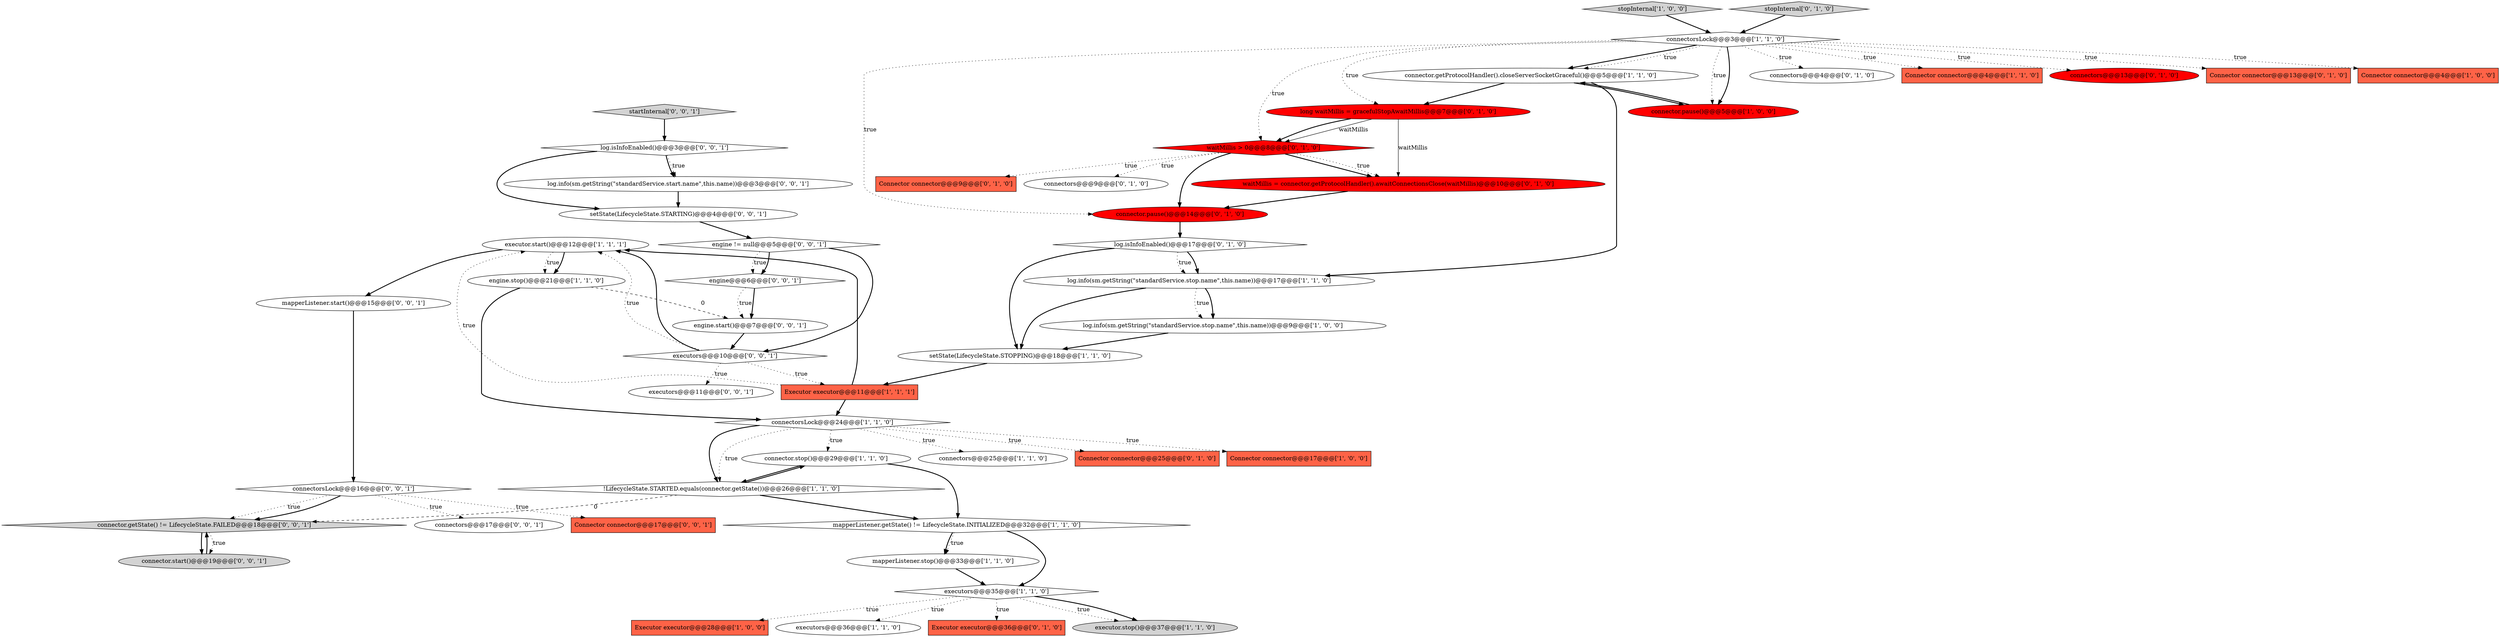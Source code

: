 digraph {
11 [style = filled, label = "Connector connector@@@17@@@['1', '0', '0']", fillcolor = tomato, shape = box image = "AAA0AAABBB1BBB"];
2 [style = filled, label = "stopInternal['1', '0', '0']", fillcolor = lightgray, shape = diamond image = "AAA0AAABBB1BBB"];
6 [style = filled, label = "Executor executor@@@28@@@['1', '0', '0']", fillcolor = tomato, shape = box image = "AAA0AAABBB1BBB"];
10 [style = filled, label = "executors@@@36@@@['1', '1', '0']", fillcolor = white, shape = ellipse image = "AAA0AAABBB1BBB"];
20 [style = filled, label = "Executor executor@@@11@@@['1', '1', '1']", fillcolor = tomato, shape = box image = "AAA0AAABBB1BBB"];
35 [style = filled, label = "Connector connector@@@9@@@['0', '1', '0']", fillcolor = tomato, shape = box image = "AAA1AAABBB2BBB"];
12 [style = filled, label = "connector.stop()@@@29@@@['1', '1', '0']", fillcolor = white, shape = ellipse image = "AAA0AAABBB1BBB"];
46 [style = filled, label = "executors@@@11@@@['0', '0', '1']", fillcolor = white, shape = ellipse image = "AAA0AAABBB3BBB"];
49 [style = filled, label = "connectors@@@17@@@['0', '0', '1']", fillcolor = white, shape = ellipse image = "AAA0AAABBB3BBB"];
17 [style = filled, label = "connectors@@@25@@@['1', '1', '0']", fillcolor = white, shape = ellipse image = "AAA0AAABBB1BBB"];
27 [style = filled, label = "connector.pause()@@@14@@@['0', '1', '0']", fillcolor = red, shape = ellipse image = "AAA1AAABBB2BBB"];
36 [style = filled, label = "setState(LifecycleState.STARTING)@@@4@@@['0', '0', '1']", fillcolor = white, shape = ellipse image = "AAA0AAABBB3BBB"];
44 [style = filled, label = "mapperListener.start()@@@15@@@['0', '0', '1']", fillcolor = white, shape = ellipse image = "AAA0AAABBB3BBB"];
24 [style = filled, label = "waitMillis = connector.getProtocolHandler().awaitConnectionsClose(waitMillis)@@@10@@@['0', '1', '0']", fillcolor = red, shape = ellipse image = "AAA1AAABBB2BBB"];
42 [style = filled, label = "Connector connector@@@17@@@['0', '0', '1']", fillcolor = tomato, shape = box image = "AAA0AAABBB3BBB"];
37 [style = filled, label = "engine.start()@@@7@@@['0', '0', '1']", fillcolor = white, shape = ellipse image = "AAA0AAABBB3BBB"];
47 [style = filled, label = "log.isInfoEnabled()@@@3@@@['0', '0', '1']", fillcolor = white, shape = diamond image = "AAA0AAABBB3BBB"];
15 [style = filled, label = "mapperListener.getState() != LifecycleState.INITIALIZED@@@32@@@['1', '1', '0']", fillcolor = white, shape = diamond image = "AAA0AAABBB1BBB"];
34 [style = filled, label = "waitMillis > 0@@@8@@@['0', '1', '0']", fillcolor = red, shape = diamond image = "AAA1AAABBB2BBB"];
16 [style = filled, label = "log.info(sm.getString(\"standardService.stop.name\",this.name))@@@17@@@['1', '1', '0']", fillcolor = white, shape = ellipse image = "AAA0AAABBB1BBB"];
31 [style = filled, label = "Executor executor@@@36@@@['0', '1', '0']", fillcolor = tomato, shape = box image = "AAA0AAABBB2BBB"];
33 [style = filled, label = "connectors@@@9@@@['0', '1', '0']", fillcolor = white, shape = ellipse image = "AAA0AAABBB2BBB"];
19 [style = filled, label = "executors@@@35@@@['1', '1', '0']", fillcolor = white, shape = diamond image = "AAA0AAABBB1BBB"];
39 [style = filled, label = "connector.getState() != LifecycleState.FAILED@@@18@@@['0', '0', '1']", fillcolor = lightgray, shape = diamond image = "AAA0AAABBB3BBB"];
40 [style = filled, label = "engine != null@@@5@@@['0', '0', '1']", fillcolor = white, shape = diamond image = "AAA0AAABBB3BBB"];
8 [style = filled, label = "executor.start()@@@12@@@['1', '1', '1']", fillcolor = white, shape = ellipse image = "AAA0AAABBB1BBB"];
5 [style = filled, label = "log.info(sm.getString(\"standardService.stop.name\",this.name))@@@9@@@['1', '0', '0']", fillcolor = white, shape = ellipse image = "AAA0AAABBB1BBB"];
1 [style = filled, label = "setState(LifecycleState.STOPPING)@@@18@@@['1', '1', '0']", fillcolor = white, shape = ellipse image = "AAA0AAABBB1BBB"];
45 [style = filled, label = "log.info(sm.getString(\"standardService.start.name\",this.name))@@@3@@@['0', '0', '1']", fillcolor = white, shape = ellipse image = "AAA0AAABBB3BBB"];
21 [style = filled, label = "engine.stop()@@@21@@@['1', '1', '0']", fillcolor = white, shape = ellipse image = "AAA0AAABBB1BBB"];
13 [style = filled, label = "connector.pause()@@@5@@@['1', '0', '0']", fillcolor = red, shape = ellipse image = "AAA1AAABBB1BBB"];
3 [style = filled, label = "connectorsLock@@@24@@@['1', '1', '0']", fillcolor = white, shape = diamond image = "AAA0AAABBB1BBB"];
38 [style = filled, label = "startInternal['0', '0', '1']", fillcolor = lightgray, shape = diamond image = "AAA0AAABBB3BBB"];
23 [style = filled, label = "stopInternal['0', '1', '0']", fillcolor = lightgray, shape = diamond image = "AAA0AAABBB2BBB"];
50 [style = filled, label = "engine@@@6@@@['0', '0', '1']", fillcolor = white, shape = diamond image = "AAA0AAABBB3BBB"];
41 [style = filled, label = "connectorsLock@@@16@@@['0', '0', '1']", fillcolor = white, shape = diamond image = "AAA0AAABBB3BBB"];
43 [style = filled, label = "connector.start()@@@19@@@['0', '0', '1']", fillcolor = lightgray, shape = ellipse image = "AAA0AAABBB3BBB"];
14 [style = filled, label = "connector.getProtocolHandler().closeServerSocketGraceful()@@@5@@@['1', '1', '0']", fillcolor = white, shape = ellipse image = "AAA0AAABBB1BBB"];
29 [style = filled, label = "connectors@@@4@@@['0', '1', '0']", fillcolor = white, shape = ellipse image = "AAA0AAABBB2BBB"];
48 [style = filled, label = "executors@@@10@@@['0', '0', '1']", fillcolor = white, shape = diamond image = "AAA0AAABBB3BBB"];
25 [style = filled, label = "log.isInfoEnabled()@@@17@@@['0', '1', '0']", fillcolor = white, shape = diamond image = "AAA0AAABBB2BBB"];
22 [style = filled, label = "mapperListener.stop()@@@33@@@['1', '1', '0']", fillcolor = white, shape = ellipse image = "AAA0AAABBB1BBB"];
26 [style = filled, label = "Connector connector@@@25@@@['0', '1', '0']", fillcolor = tomato, shape = box image = "AAA0AAABBB2BBB"];
30 [style = filled, label = "long waitMillis = gracefulStopAwaitMillis@@@7@@@['0', '1', '0']", fillcolor = red, shape = ellipse image = "AAA1AAABBB2BBB"];
4 [style = filled, label = "!LifecycleState.STARTED.equals(connector.getState())@@@26@@@['1', '1', '0']", fillcolor = white, shape = diamond image = "AAA0AAABBB1BBB"];
18 [style = filled, label = "Connector connector@@@4@@@['1', '1', '0']", fillcolor = tomato, shape = box image = "AAA0AAABBB1BBB"];
9 [style = filled, label = "executor.stop()@@@37@@@['1', '1', '0']", fillcolor = lightgray, shape = ellipse image = "AAA0AAABBB1BBB"];
32 [style = filled, label = "connectors@@@13@@@['0', '1', '0']", fillcolor = red, shape = ellipse image = "AAA1AAABBB2BBB"];
28 [style = filled, label = "Connector connector@@@13@@@['0', '1', '0']", fillcolor = tomato, shape = box image = "AAA0AAABBB2BBB"];
7 [style = filled, label = "Connector connector@@@4@@@['1', '0', '0']", fillcolor = tomato, shape = box image = "AAA0AAABBB1BBB"];
0 [style = filled, label = "connectorsLock@@@3@@@['1', '1', '0']", fillcolor = white, shape = diamond image = "AAA0AAABBB1BBB"];
19->10 [style = dotted, label="true"];
40->50 [style = dotted, label="true"];
25->1 [style = bold, label=""];
0->13 [style = bold, label=""];
4->15 [style = bold, label=""];
1->20 [style = bold, label=""];
21->37 [style = dashed, label="0"];
4->39 [style = dashed, label="0"];
8->44 [style = bold, label=""];
3->4 [style = bold, label=""];
0->14 [style = bold, label=""];
34->24 [style = bold, label=""];
19->9 [style = bold, label=""];
37->48 [style = bold, label=""];
0->34 [style = dotted, label="true"];
16->5 [style = dotted, label="true"];
41->42 [style = dotted, label="true"];
41->49 [style = dotted, label="true"];
13->14 [style = bold, label=""];
24->27 [style = bold, label=""];
27->25 [style = bold, label=""];
0->7 [style = dotted, label="true"];
21->3 [style = bold, label=""];
14->16 [style = bold, label=""];
40->50 [style = bold, label=""];
50->37 [style = dotted, label="true"];
14->30 [style = bold, label=""];
50->37 [style = bold, label=""];
3->26 [style = dotted, label="true"];
30->34 [style = bold, label=""];
20->3 [style = bold, label=""];
39->43 [style = dotted, label="true"];
48->46 [style = dotted, label="true"];
5->1 [style = bold, label=""];
20->8 [style = bold, label=""];
19->9 [style = dotted, label="true"];
44->41 [style = bold, label=""];
38->47 [style = bold, label=""];
0->14 [style = dotted, label="true"];
3->17 [style = dotted, label="true"];
47->36 [style = bold, label=""];
36->40 [style = bold, label=""];
34->24 [style = dotted, label="true"];
0->18 [style = dotted, label="true"];
8->21 [style = dotted, label="true"];
22->19 [style = bold, label=""];
45->36 [style = bold, label=""];
15->19 [style = bold, label=""];
25->16 [style = bold, label=""];
23->0 [style = bold, label=""];
0->30 [style = dotted, label="true"];
15->22 [style = bold, label=""];
2->0 [style = bold, label=""];
34->35 [style = dotted, label="true"];
16->1 [style = bold, label=""];
30->24 [style = solid, label="waitMillis"];
34->33 [style = dotted, label="true"];
30->34 [style = solid, label="waitMillis"];
16->5 [style = bold, label=""];
4->12 [style = bold, label=""];
47->45 [style = bold, label=""];
0->32 [style = dotted, label="true"];
14->13 [style = bold, label=""];
43->39 [style = bold, label=""];
19->31 [style = dotted, label="true"];
25->16 [style = dotted, label="true"];
3->11 [style = dotted, label="true"];
0->28 [style = dotted, label="true"];
48->20 [style = dotted, label="true"];
0->13 [style = dotted, label="true"];
40->48 [style = bold, label=""];
20->8 [style = dotted, label="true"];
12->15 [style = bold, label=""];
47->45 [style = dotted, label="true"];
39->43 [style = bold, label=""];
3->4 [style = dotted, label="true"];
15->22 [style = dotted, label="true"];
41->39 [style = dotted, label="true"];
48->8 [style = bold, label=""];
0->29 [style = dotted, label="true"];
12->4 [style = bold, label=""];
3->12 [style = dotted, label="true"];
48->8 [style = dotted, label="true"];
8->21 [style = bold, label=""];
19->6 [style = dotted, label="true"];
0->27 [style = dotted, label="true"];
41->39 [style = bold, label=""];
34->27 [style = bold, label=""];
}
